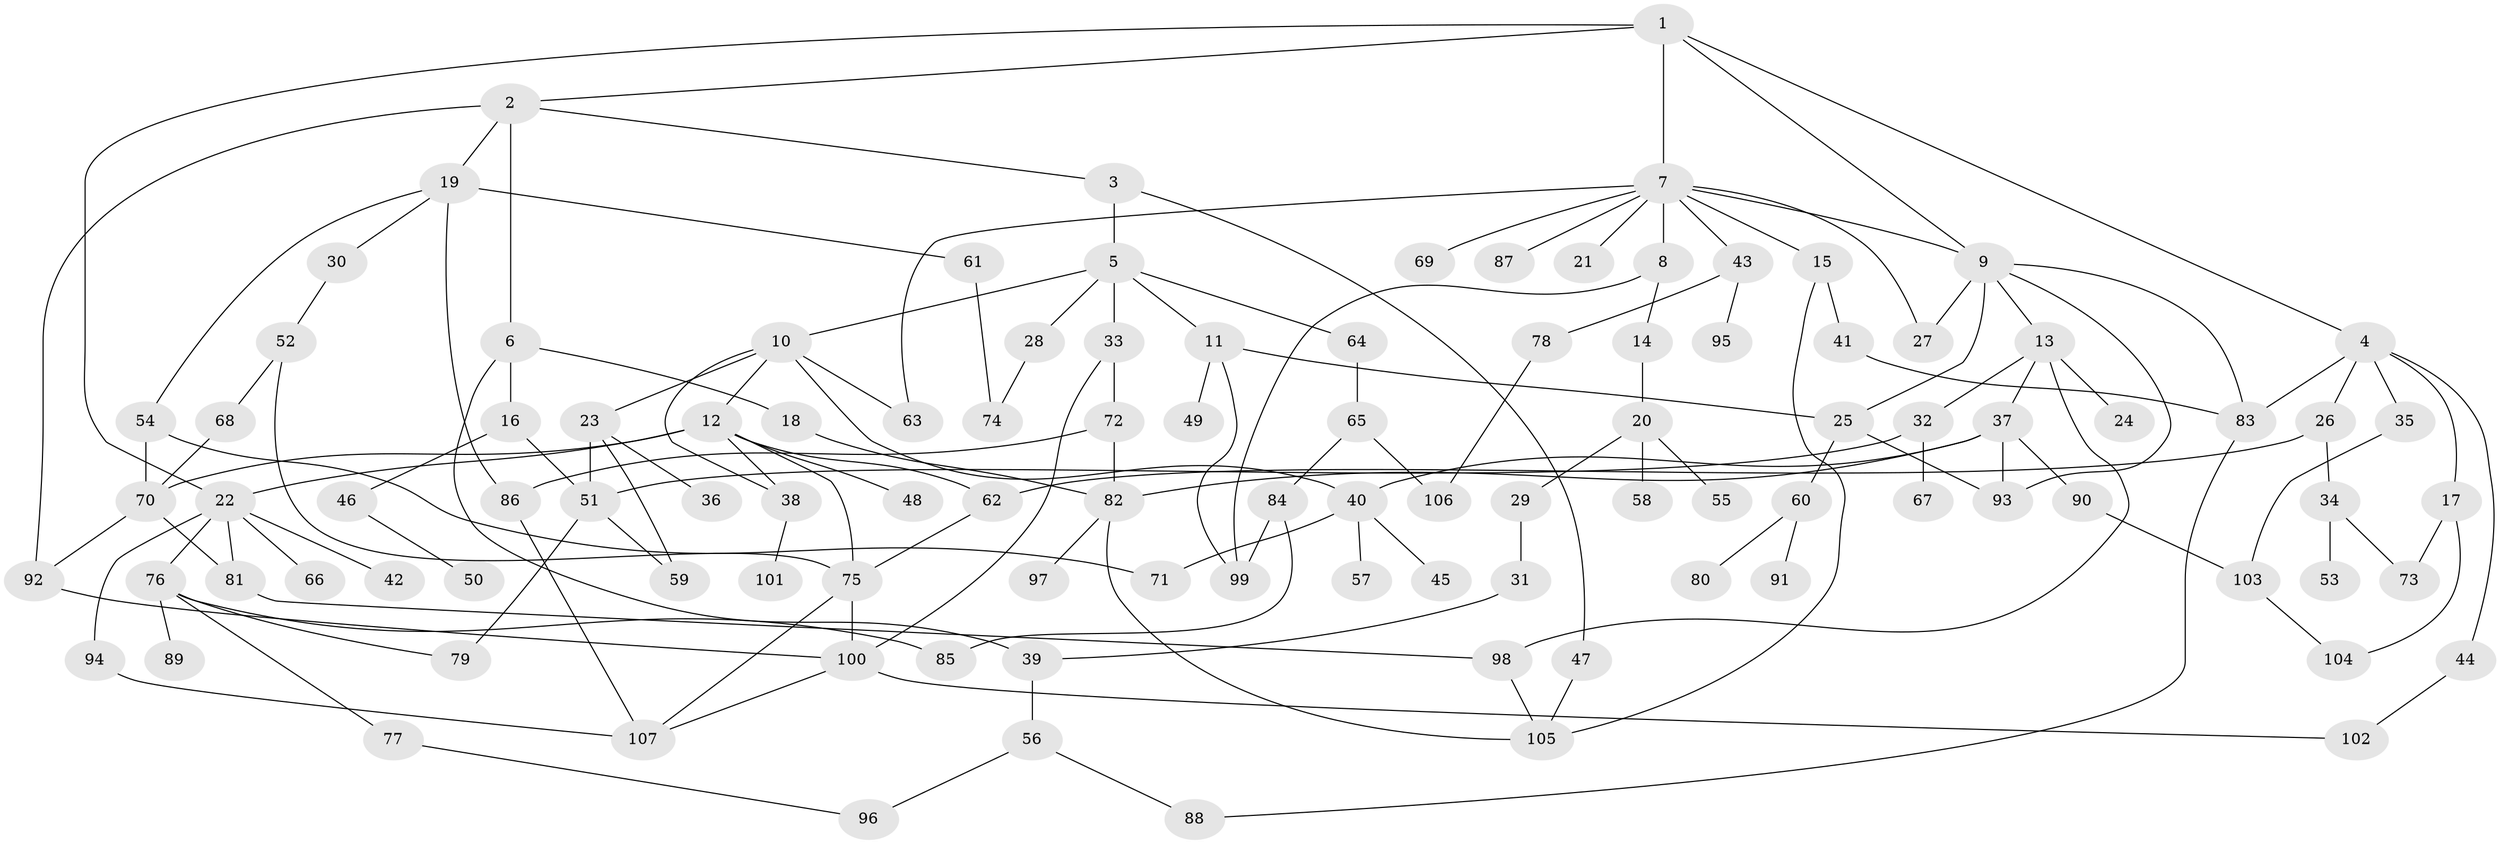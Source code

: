 // coarse degree distribution, {2: 0.21212121212121213, 5: 0.18181818181818182, 9: 0.030303030303030304, 3: 0.15151515151515152, 7: 0.06060606060606061, 4: 0.18181818181818182, 1: 0.06060606060606061, 6: 0.09090909090909091, 8: 0.030303030303030304}
// Generated by graph-tools (version 1.1) at 2025/36/03/04/25 23:36:01]
// undirected, 107 vertices, 153 edges
graph export_dot {
  node [color=gray90,style=filled];
  1;
  2;
  3;
  4;
  5;
  6;
  7;
  8;
  9;
  10;
  11;
  12;
  13;
  14;
  15;
  16;
  17;
  18;
  19;
  20;
  21;
  22;
  23;
  24;
  25;
  26;
  27;
  28;
  29;
  30;
  31;
  32;
  33;
  34;
  35;
  36;
  37;
  38;
  39;
  40;
  41;
  42;
  43;
  44;
  45;
  46;
  47;
  48;
  49;
  50;
  51;
  52;
  53;
  54;
  55;
  56;
  57;
  58;
  59;
  60;
  61;
  62;
  63;
  64;
  65;
  66;
  67;
  68;
  69;
  70;
  71;
  72;
  73;
  74;
  75;
  76;
  77;
  78;
  79;
  80;
  81;
  82;
  83;
  84;
  85;
  86;
  87;
  88;
  89;
  90;
  91;
  92;
  93;
  94;
  95;
  96;
  97;
  98;
  99;
  100;
  101;
  102;
  103;
  104;
  105;
  106;
  107;
  1 -- 2;
  1 -- 4;
  1 -- 7;
  1 -- 22;
  1 -- 9;
  2 -- 3;
  2 -- 6;
  2 -- 19;
  2 -- 92;
  3 -- 5;
  3 -- 47;
  4 -- 17;
  4 -- 26;
  4 -- 35;
  4 -- 44;
  4 -- 83;
  5 -- 10;
  5 -- 11;
  5 -- 28;
  5 -- 33;
  5 -- 64;
  6 -- 16;
  6 -- 18;
  6 -- 39;
  7 -- 8;
  7 -- 9;
  7 -- 15;
  7 -- 21;
  7 -- 27;
  7 -- 43;
  7 -- 69;
  7 -- 87;
  7 -- 63;
  8 -- 14;
  8 -- 99;
  9 -- 13;
  9 -- 25;
  9 -- 83;
  9 -- 93;
  9 -- 27;
  10 -- 12;
  10 -- 23;
  10 -- 40;
  10 -- 63;
  10 -- 38;
  11 -- 49;
  11 -- 99;
  11 -- 25;
  12 -- 22;
  12 -- 38;
  12 -- 48;
  12 -- 62;
  12 -- 75;
  12 -- 70;
  13 -- 24;
  13 -- 32;
  13 -- 37;
  13 -- 98;
  14 -- 20;
  15 -- 41;
  15 -- 105;
  16 -- 46;
  16 -- 51;
  17 -- 73;
  17 -- 104;
  18 -- 82;
  19 -- 30;
  19 -- 54;
  19 -- 61;
  19 -- 86;
  20 -- 29;
  20 -- 55;
  20 -- 58;
  22 -- 42;
  22 -- 66;
  22 -- 76;
  22 -- 81;
  22 -- 94;
  23 -- 36;
  23 -- 59;
  23 -- 51;
  25 -- 60;
  25 -- 93;
  26 -- 34;
  26 -- 62;
  28 -- 74;
  29 -- 31;
  30 -- 52;
  31 -- 39;
  32 -- 67;
  32 -- 51;
  33 -- 72;
  33 -- 100;
  34 -- 53;
  34 -- 73;
  35 -- 103;
  37 -- 82;
  37 -- 90;
  37 -- 93;
  37 -- 40;
  38 -- 101;
  39 -- 56;
  40 -- 45;
  40 -- 57;
  40 -- 71;
  41 -- 83;
  43 -- 78;
  43 -- 95;
  44 -- 102;
  46 -- 50;
  47 -- 105;
  51 -- 79;
  51 -- 59;
  52 -- 68;
  52 -- 75;
  54 -- 70;
  54 -- 71;
  56 -- 96;
  56 -- 88;
  60 -- 80;
  60 -- 91;
  61 -- 74;
  62 -- 75;
  64 -- 65;
  65 -- 84;
  65 -- 106;
  68 -- 70;
  70 -- 92;
  70 -- 81;
  72 -- 86;
  72 -- 82;
  75 -- 100;
  75 -- 107;
  76 -- 77;
  76 -- 89;
  76 -- 85;
  76 -- 79;
  77 -- 96;
  78 -- 106;
  81 -- 98;
  82 -- 97;
  82 -- 105;
  83 -- 88;
  84 -- 85;
  84 -- 99;
  86 -- 107;
  90 -- 103;
  92 -- 100;
  94 -- 107;
  98 -- 105;
  100 -- 102;
  100 -- 107;
  103 -- 104;
}
